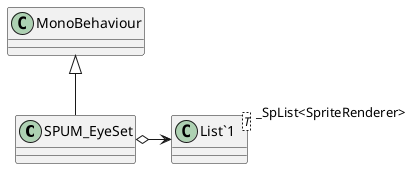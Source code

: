 @startuml
class SPUM_EyeSet {
}
class "List`1"<T> {
}
MonoBehaviour <|-- SPUM_EyeSet
SPUM_EyeSet o-> "_SpList<SpriteRenderer>" "List`1"
@enduml
